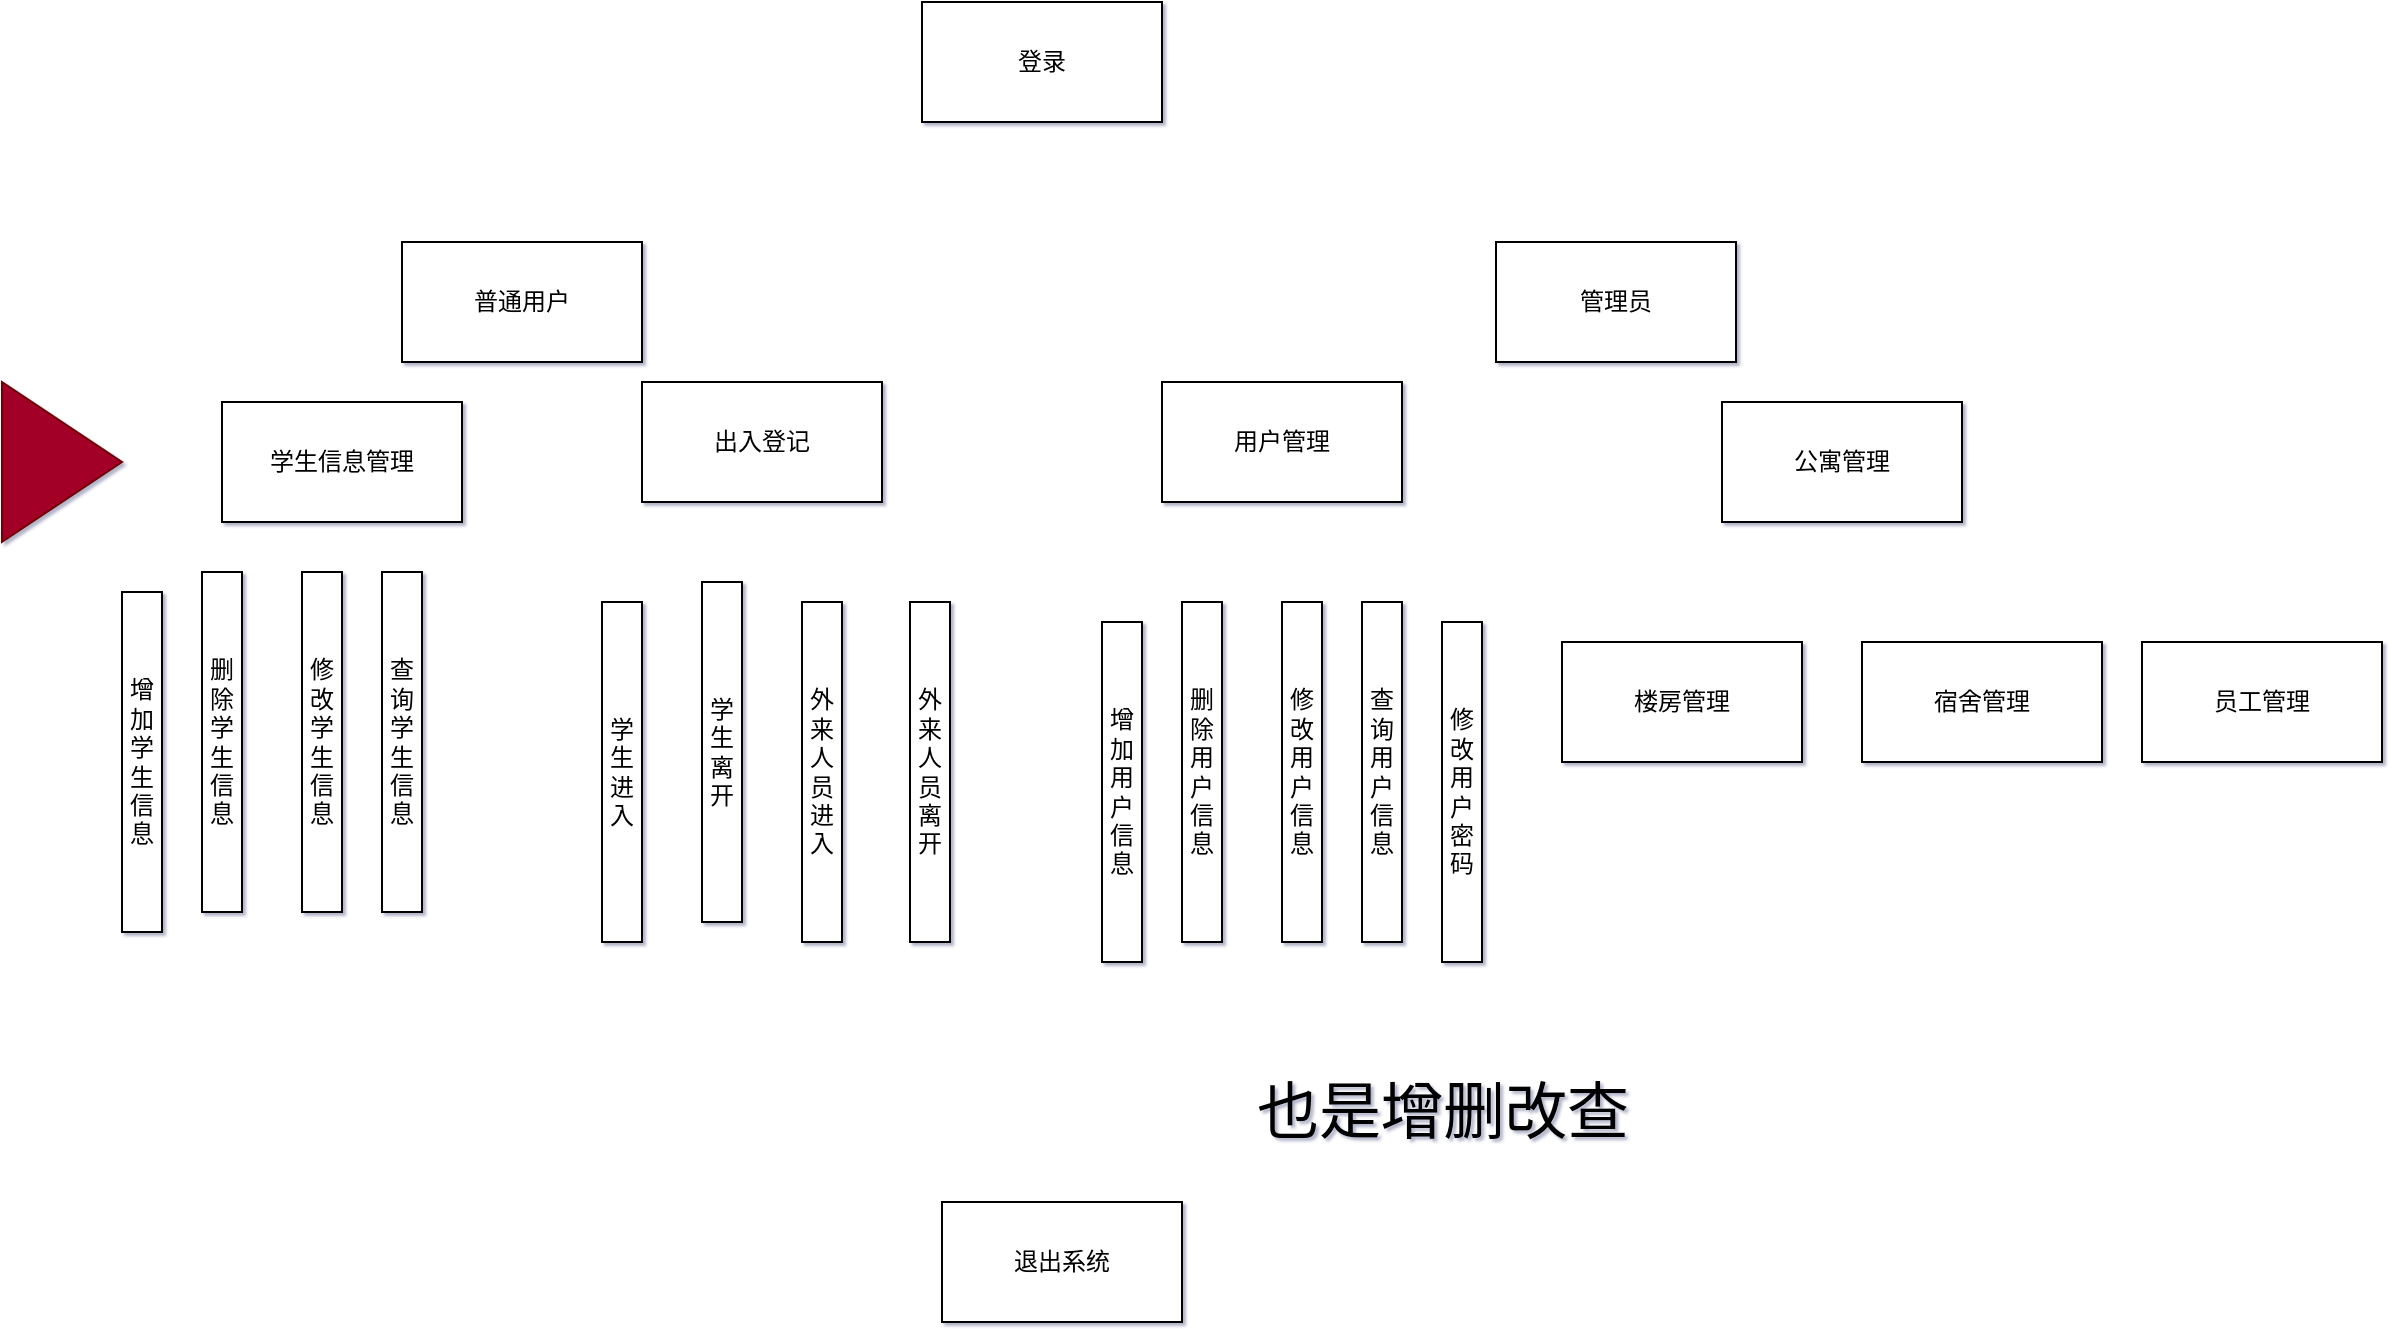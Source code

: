 <mxfile>
    <diagram id="iqwz6qbOGwKIVq8nNVdf" name="第 1 页">
        <mxGraphModel dx="1878" dy="529" grid="1" gridSize="10" guides="1" tooltips="1" connect="1" arrows="1" fold="1" page="1" pageScale="1" pageWidth="827" pageHeight="1169" background="#FFFFFF" math="0" shadow="1">
            <root>
                <mxCell id="0"/>
                <mxCell id="1" parent="0"/>
                <mxCell id="3" value="普通用户" style="whiteSpace=wrap;html=1;" parent="1" vertex="1">
                    <mxGeometry x="160" y="130" width="120" height="60" as="geometry"/>
                </mxCell>
                <mxCell id="d90480yquZR2CGh1cH3X-3" value="登录" style="whiteSpace=wrap;html=1;" parent="1" vertex="1">
                    <mxGeometry x="420" y="10" width="120" height="60" as="geometry"/>
                </mxCell>
                <mxCell id="d90480yquZR2CGh1cH3X-4" value="管理员" style="whiteSpace=wrap;html=1;" parent="1" vertex="1">
                    <mxGeometry x="707" y="130" width="120" height="60" as="geometry"/>
                </mxCell>
                <mxCell id="d90480yquZR2CGh1cH3X-13" value="增加学生信息" style="whiteSpace=wrap;html=1;" parent="1" vertex="1">
                    <mxGeometry x="20" y="305" width="20" height="170" as="geometry"/>
                </mxCell>
                <mxCell id="d90480yquZR2CGh1cH3X-14" value="删除学生信息" style="whiteSpace=wrap;html=1;" parent="1" vertex="1">
                    <mxGeometry x="60" y="295" width="20" height="170" as="geometry"/>
                </mxCell>
                <mxCell id="d90480yquZR2CGh1cH3X-15" value="外来人员离开" style="whiteSpace=wrap;html=1;" parent="1" vertex="1">
                    <mxGeometry x="414" y="310" width="20" height="170" as="geometry"/>
                </mxCell>
                <mxCell id="d90480yquZR2CGh1cH3X-16" value="外来人员进入" style="whiteSpace=wrap;html=1;" parent="1" vertex="1">
                    <mxGeometry x="360" y="310" width="20" height="170" as="geometry"/>
                </mxCell>
                <mxCell id="d90480yquZR2CGh1cH3X-17" value="学生离开" style="whiteSpace=wrap;html=1;" parent="1" vertex="1">
                    <mxGeometry x="310" y="300" width="20" height="170" as="geometry"/>
                </mxCell>
                <mxCell id="d90480yquZR2CGh1cH3X-18" value="学生进入" style="whiteSpace=wrap;html=1;" parent="1" vertex="1">
                    <mxGeometry x="260" y="310" width="20" height="170" as="geometry"/>
                </mxCell>
                <mxCell id="d90480yquZR2CGh1cH3X-20" value="查询学生信息" style="whiteSpace=wrap;html=1;" parent="1" vertex="1">
                    <mxGeometry x="150" y="295" width="20" height="170" as="geometry"/>
                </mxCell>
                <mxCell id="d90480yquZR2CGh1cH3X-22" value="修改学生信息" style="whiteSpace=wrap;html=1;" parent="1" vertex="1">
                    <mxGeometry x="110" y="295" width="20" height="170" as="geometry"/>
                </mxCell>
                <mxCell id="d90480yquZR2CGh1cH3X-23" value="学生信息管理" style="whiteSpace=wrap;html=1;" parent="1" vertex="1">
                    <mxGeometry x="70" y="210" width="120" height="60" as="geometry"/>
                </mxCell>
                <mxCell id="d90480yquZR2CGh1cH3X-24" value="出入登记" style="whiteSpace=wrap;html=1;" parent="1" vertex="1">
                    <mxGeometry x="280" y="200" width="120" height="60" as="geometry"/>
                </mxCell>
                <mxCell id="d90480yquZR2CGh1cH3X-27" value="用户管理" style="whiteSpace=wrap;html=1;" parent="1" vertex="1">
                    <mxGeometry x="540" y="200" width="120" height="60" as="geometry"/>
                </mxCell>
                <mxCell id="d90480yquZR2CGh1cH3X-28" value="公寓管理" style="whiteSpace=wrap;html=1;" parent="1" vertex="1">
                    <mxGeometry x="820" y="210" width="120" height="60" as="geometry"/>
                </mxCell>
                <mxCell id="d90480yquZR2CGh1cH3X-29" value="增加用户信息" style="whiteSpace=wrap;html=1;" parent="1" vertex="1">
                    <mxGeometry x="510" y="320" width="20" height="170" as="geometry"/>
                </mxCell>
                <mxCell id="d90480yquZR2CGh1cH3X-30" value="删除用户信息" style="whiteSpace=wrap;html=1;" parent="1" vertex="1">
                    <mxGeometry x="550" y="310" width="20" height="170" as="geometry"/>
                </mxCell>
                <mxCell id="d90480yquZR2CGh1cH3X-31" value="查询用户信息" style="whiteSpace=wrap;html=1;" parent="1" vertex="1">
                    <mxGeometry x="640" y="310" width="20" height="170" as="geometry"/>
                </mxCell>
                <mxCell id="d90480yquZR2CGh1cH3X-32" value="修改用户信息" style="whiteSpace=wrap;html=1;" parent="1" vertex="1">
                    <mxGeometry x="600" y="310" width="20" height="170" as="geometry"/>
                </mxCell>
                <mxCell id="d90480yquZR2CGh1cH3X-33" value="修改用户密码" style="whiteSpace=wrap;html=1;" parent="1" vertex="1">
                    <mxGeometry x="680" y="320" width="20" height="170" as="geometry"/>
                </mxCell>
                <mxCell id="d90480yquZR2CGh1cH3X-34" value="楼房管理" style="whiteSpace=wrap;html=1;" parent="1" vertex="1">
                    <mxGeometry x="740" y="330" width="120" height="60" as="geometry"/>
                </mxCell>
                <mxCell id="d90480yquZR2CGh1cH3X-35" value="宿舍管理" style="whiteSpace=wrap;html=1;" parent="1" vertex="1">
                    <mxGeometry x="890" y="330" width="120" height="60" as="geometry"/>
                </mxCell>
                <mxCell id="d90480yquZR2CGh1cH3X-37" value="员工管理" style="whiteSpace=wrap;html=1;" parent="1" vertex="1">
                    <mxGeometry x="1030" y="330" width="120" height="60" as="geometry"/>
                </mxCell>
                <mxCell id="d90480yquZR2CGh1cH3X-38" value="也是增删改查" style="text;html=1;align=center;verticalAlign=middle;resizable=0;points=[];autosize=1;strokeColor=none;fontColor=#000000;fontSize=31;" parent="1" vertex="1">
                    <mxGeometry x="580" y="545" width="200" height="40" as="geometry"/>
                </mxCell>
                <mxCell id="4" value="退出系统" style="whiteSpace=wrap;html=1;" parent="1" vertex="1">
                    <mxGeometry x="430" y="610" width="120" height="60" as="geometry"/>
                </mxCell>
                <mxCell id="6" value="" style="triangle;whiteSpace=wrap;html=1;fillColor=#a20025;strokeColor=#6F0000;fontColor=#ffffff;" vertex="1" parent="1">
                    <mxGeometry x="-40" y="200" width="60" height="80" as="geometry"/>
                </mxCell>
            </root>
        </mxGraphModel>
    </diagram>
</mxfile>